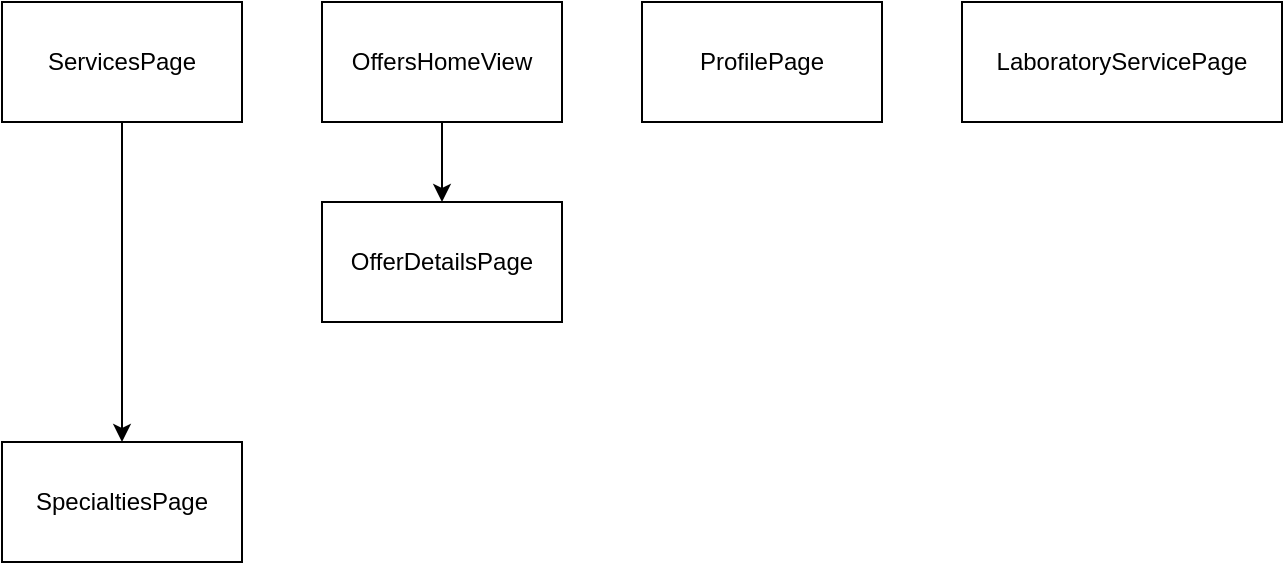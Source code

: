 <mxfile version="16.5.6" type="github">
  <diagram id="aXlR9hspAEQeYlzy29rp" name="Page-1">
    <mxGraphModel dx="2062" dy="1122" grid="1" gridSize="10" guides="1" tooltips="1" connect="1" arrows="1" fold="1" page="1" pageScale="1" pageWidth="827" pageHeight="1169" math="0" shadow="0">
      <root>
        <mxCell id="0" />
        <mxCell id="1" parent="0" />
        <mxCell id="KIxPlHJcrTr-o5fmJXcL-2" style="edgeStyle=orthogonalEdgeStyle;rounded=0;orthogonalLoop=1;jettySize=auto;html=1;" edge="1" parent="1" source="BwMaT2bEnbA9ZujaBWxF-1" target="KIxPlHJcrTr-o5fmJXcL-1">
          <mxGeometry relative="1" as="geometry" />
        </mxCell>
        <mxCell id="BwMaT2bEnbA9ZujaBWxF-1" value="ServicesPage" style="rounded=0;whiteSpace=wrap;html=1;" parent="1" vertex="1">
          <mxGeometry x="40" y="20" width="120" height="60" as="geometry" />
        </mxCell>
        <mxCell id="BwMaT2bEnbA9ZujaBWxF-4" value="" style="edgeStyle=orthogonalEdgeStyle;rounded=0;orthogonalLoop=1;jettySize=auto;html=1;" parent="1" source="BwMaT2bEnbA9ZujaBWxF-2" target="BwMaT2bEnbA9ZujaBWxF-3" edge="1">
          <mxGeometry relative="1" as="geometry" />
        </mxCell>
        <mxCell id="BwMaT2bEnbA9ZujaBWxF-2" value="OffersHomeView" style="rounded=0;whiteSpace=wrap;html=1;" parent="1" vertex="1">
          <mxGeometry x="200" y="20" width="120" height="60" as="geometry" />
        </mxCell>
        <mxCell id="BwMaT2bEnbA9ZujaBWxF-3" value="OfferDetailsPage" style="rounded=0;whiteSpace=wrap;html=1;" parent="1" vertex="1">
          <mxGeometry x="200" y="120" width="120" height="60" as="geometry" />
        </mxCell>
        <mxCell id="BwMaT2bEnbA9ZujaBWxF-5" value="ProfilePage" style="rounded=0;whiteSpace=wrap;html=1;" parent="1" vertex="1">
          <mxGeometry x="360" y="20" width="120" height="60" as="geometry" />
        </mxCell>
        <mxCell id="BwMaT2bEnbA9ZujaBWxF-6" value="LaboratoryServicePage&lt;br&gt;" style="rounded=0;whiteSpace=wrap;html=1;" parent="1" vertex="1">
          <mxGeometry x="520" y="20" width="160" height="60" as="geometry" />
        </mxCell>
        <mxCell id="KIxPlHJcrTr-o5fmJXcL-1" value="SpecialtiesPage" style="rounded=0;whiteSpace=wrap;html=1;" vertex="1" parent="1">
          <mxGeometry x="40" y="240" width="120" height="60" as="geometry" />
        </mxCell>
      </root>
    </mxGraphModel>
  </diagram>
</mxfile>
